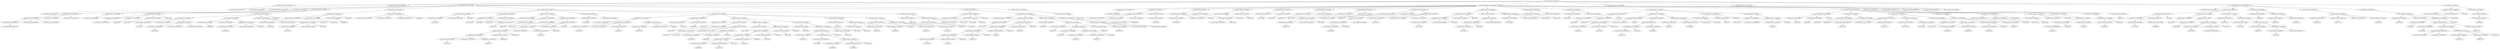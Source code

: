 strict digraph  {
<_ast.alias object at 0xa1b8c7150>;
<_ast.ImportFrom object at 0xa1b8c7210>;
<_ast.alias object at 0xa1ebb5290>;
<_ast.ImportFrom object at 0xa1886f990>;
<_ast.arg object at 0xa1ebb51d0>;
<_ast.arguments object at 0xa1ebb5210>;
<_ast.Load object at 0x10295c1d0>;
<_ast.Name object at 0xa1ebb50d0>;
<_ast.Mod object at 0x102961090>;
<_ast.Num object at 0xa1ebb5090>;
<_ast.BinOp object at 0xa1ebb5110>;
<_ast.Eq object at 0x102961a90>;
<_ast.Num object at 0xa23129790>;
<_ast.Compare object at 0xa1ebb5150>;
<_ast.Num object at 0xa1ebd3fd0>;
<_ast.Return object at 0xa1ebb5050>;
<_ast.If object at 0xa1ebb5190>;
<_ast.Store object at 0x10295c290>;
<_ast.Name object at 0xa1ebd3ed0>;
<_ast.Name object at 0xa1ebd3e90>;
Store3688589;
<_ast.Name object at 0xa1ebd3e50>;
Store3591627;
<_ast.Tuple object at 0xa1ebd3f10>;
Store5190767;
<_ast.Name object at 0xa1ebd3d90>;
Load3161045;
<_ast.Num object at 0xa1ebd3d50>;
<_ast.Name object at 0xa1ebd3cd0>;
Load5206806;
<_ast.Sub object at 0x10295cd50>;
<_ast.Num object at 0xa1ebd3c90>;
<_ast.BinOp object at 0xa1ebd3d10>;
<_ast.Call object at 0xa1ebd3dd0>;
<_ast.Name object at 0xa1ebd3c10>;
Load9408632;
<_ast.Num object at 0xa1ebd3bd0>;
<_ast.Name object at 0xa1ebd3b50>;
Load1106326;
<_ast.Num object at 0xa1ebd3b10>;
<_ast.BinOp object at 0xa1ebd3b90>;
Sub2626878;
<_ast.Call object at 0xa1ebd3c50>;
<_ast.Name object at 0xa1ebd3a50>;
Load7206035;
<_ast.Num object at 0xa1ebd3a10>;
<_ast.Name object at 0xa1ebd3990>;
Load3106907;
<_ast.Num object at 0xa1ebd3950>;
<_ast.BinOp object at 0xa1ebd39d0>;
Sub6110682;
<_ast.Call object at 0xa1ebd3ad0>;
<_ast.Tuple object at 0xa1ebd3e10>;
Load5307653;
<_ast.Assign object at 0xa1ebd3f50>;
<_ast.Name object at 0xa1ebd38d0>;
Store1529725;
<_ast.Name object at 0xa1ebd3890>;
Store3655561;
<_ast.Name object at 0xa1ebd3850>;
Store6462232;
<_ast.Tuple object at 0xa1ebd3910>;
Store820883;
<_ast.Num object at 0xa1ebd37d0>;
<_ast.Num object at 0xa1ebd3790>;
<_ast.Num object at 0xa1ebd3750>;
<_ast.Tuple object at 0xa1ebd3810>;
Load9885763;
<_ast.Assign object at 0xa1899a5d0>;
<_ast.Name object at 0xa1ebd3650>;
Load6762752;
<_ast.Num object at 0xa1ebd3610>;
<_ast.Compare object at 0xa1ebd36d0>;
Eq5144809;
<_ast.Name object at 0xa1ebd3590>;
Store7067296;
<_ast.Name object at 0xa1ebd3550>;
Load9338684;
<_ast.Assign object at 0xa1ebd35d0>;
<_ast.Name object at 0xa1ebd34d0>;
Store3634874;
<_ast.Name object at 0xa1ebd3450>;
Load6428420;
<_ast.Name object at 0xa1ebd3410>;
Load932485;
<_ast.Call object at 0xa1ebd3490>;
<_ast.Name object at 0xa1ebd3390>;
Store2892554;
<_ast.Name object at 0xa1ebd3250>;
Load720761;
<_ast.Mult object at 0x10295ce10>;
<_ast.Name object at 0xa1ebd3210>;
Load3942315;
<_ast.BinOp object at 0xa1ebd3290>;
<_ast.Name object at 0xa1ebd31d0>;
Load6871390;
<_ast.BinOp object at 0xa1ebd32d0>;
Mod1601689;
<_ast.Add object at 0x10295cc90>;
<_ast.Name object at 0xa1ebd3190>;
Load3813224;
<_ast.BinOp object at 0xa1ebd3310>;
<_ast.Name object at 0xa1ebd3150>;
Load2119898;
<_ast.BinOp object at 0xa1ebd3350>;
Mod5152588;
<_ast.Assign object at 0xa1ebd33d0>;
<_ast.For object at 0xa1ebd3510>;
<_ast.Name object at 0xa1ebd30d0>;
Store4104486;
<_ast.Num object at 0xa1ebd3090>;
<_ast.Assign object at 0xa1ebd3110>;
<_ast.And object at 0x10295ca90>;
<_ast.Name object at 0xa1ebe7f90>;
Load1678539;
<_ast.Lt object at 0x102961c10>;
<_ast.Name object at 0xa1ebe7f50>;
Load8001047;
<_ast.Compare object at 0xa1ebe7fd0>;
<_ast.Name object at 0xa1ebe7ed0>;
Load6327850;
<_ast.Num object at 0xa1ebe7e90>;
<_ast.Compare object at 0xa1ebe7f10>;
Eq5684110;
<_ast.BoolOp object at 0xa1ebe7510>;
<_ast.Name object at 0xa1ebe7e50>;
Store7102457;
<_ast.Name object at 0xa1ebe7e10>;
Load8882384;
<_ast.Assign object at 0xa1899a390>;
<_ast.Name object at 0xa1ebe7d90>;
Store8393011;
<_ast.Name object at 0xa1ebe7d10>;
Load152446;
<_ast.Name object at 0xa1ebe7c90>;
Load7655314;
<_ast.Name object at 0xa1ebe7c50>;
Load7122966;
<_ast.Name object at 0xa1ebe7bd0>;
Load7423664;
<_ast.Name object at 0xa1ebe7b90>;
Load4662124;
<_ast.BinOp object at 0xa1ebe7c10>;
Sub7629234;
<_ast.Call object at 0xa1ebe7cd0>;
<_ast.Call object at 0xa1ebe7d50>;
<_ast.Name object at 0xa1ebe7b10>;
Store1370260;
<_ast.Name object at 0xa1ebe79d0>;
Load5089869;
<_ast.Name object at 0xa1ebe7990>;
Load7416742;
<_ast.BinOp object at 0xa1ebe7a10>;
Mult3297747;
<_ast.Name object at 0xa1ebe7910>;
Load7018244;
<_ast.BinOp object at 0xa1ebe7a50>;
Mod6818170;
<_ast.Name object at 0xa1ebe78d0>;
Load7628244;
<_ast.BinOp object at 0xa1ebe7a90>;
Add3415622;
<_ast.Name object at 0xa1ebe7890>;
Load6722048;
<_ast.BinOp object at 0xa1ebe7ad0>;
Mod929396;
<_ast.Assign object at 0xa1ebe7b50>;
<_ast.Name object at 0xa1ebe7810>;
Store7459550;
<_ast.Name object at 0xa1ebe7750>;
Load7972230;
<_ast.Name object at 0xa1ebe76d0>;
Load7199689;
<_ast.Name object at 0xa1ebe7650>;
Load7818368;
<_ast.Name object at 0xa1ebe7610>;
Load9169952;
<_ast.BinOp object at 0xa1ebe7690>;
Sub9748692;
<_ast.Call object at 0xa1ebe7710>;
<_ast.BinOp object at 0xa1ebe7790>;
Mult5122632;
<_ast.Name object at 0xa1ebe75d0>;
Load5224166;
<_ast.BinOp object at 0xa1ebe77d0>;
Mod3758340;
<_ast.Assign object at 0xa1ebe7850>;
<_ast.For object at 0xa1ebe7dd0>;
<_ast.Name object at 0xa1ebe7490>;
Store8126120;
<_ast.Name object at 0xa1ebe7410>;
Load7206186;
<_ast.Name object at 0xa1ebe73d0>;
Load9419968;
<_ast.Name object at 0xa1ebe7390>;
Load4886407;
<_ast.Call object at 0xa1ebe7450>;
<_ast.Assign object at 0xa1ebe74d0>;
<_ast.Name object at 0xa1ebe7310>;
Store2962849;
<_ast.Name object at 0xa1ebe7290>;
Load8274823;
<_ast.Name object at 0xa1ebe7250>;
Load7882194;
<_ast.BinOp object at 0xa1ebe72d0>;
Add4029159;
<_ast.Assign object at 0xa1ebe7350>;
<_ast.While object at 0xa1ebd3050>;
<_ast.Name object at 0xa1ebe7210>;
Store7955198;
<_ast.Name object at 0xa1ebe7190>;
Load2923380;
<_ast.Num object at 0xa1ebe7150>;
<_ast.BinOp object at 0xa1ebe71d0>;
Mult1702539;
<_ast.Assign object at 0xa16c74ad0>;
<_ast.While object at 0xa1ebd3710>;
<_ast.Name object at 0xa1ebe7090>;
Load760606;
<_ast.Name object at 0xa1ebe7050>;
Load879619;
<_ast.Compare object at 0xa1ebe70d0>;
Eq8219518;
<_ast.NameConstant object at 0xa1ebeafd0>;
<_ast.Name object at 0xa1ebeaf90>;
Store3579538;
<_ast.Name object at 0xa1ebeae50>;
Load5294045;
<_ast.Name object at 0xa1ebeae10>;
Load3779781;
<_ast.BinOp object at 0xa1ebeae90>;
Mult6652093;
<_ast.Name object at 0xa1ebeadd0>;
Load8547178;
<_ast.BinOp object at 0xa1ebeaed0>;
Mod3003608;
<_ast.Name object at 0xa1ebead90>;
Load300243;
<_ast.BinOp object at 0xa1ebeaf10>;
Add1222387;
<_ast.Name object at 0xa1ebead50>;
Load1059673;
<_ast.BinOp object at 0xa1ebeaf50>;
Mod3528593;
<_ast.Assign object at 0xa1e93e6d0>;
<_ast.Name object at 0xa1ebeacd0>;
Store6758689;
<_ast.Name object at 0xa1ebeac50>;
Load7275417;
<_ast.Name object at 0xa1ebeabd0>;
Load7169794;
<_ast.Name object at 0xa1ebeab50>;
Load6142822;
<_ast.Name object at 0xa1ebeab10>;
Load1655427;
<_ast.BinOp object at 0xa1ebeab90>;
Sub479069;
<_ast.Call object at 0xa1ebeac10>;
<_ast.Name object at 0xa1ebeaad0>;
Load975837;
<_ast.Call object at 0xa1ebeac90>;
<_ast.Assign object at 0xa1ebead10>;
<_ast.Name object at 0xa1ebeaa10>;
Load4191154;
<_ast.Gt object at 0x102961d90>;
<_ast.Num object at 0xa1ebea9d0>;
<_ast.Compare object at 0xa1ebeaa50>;
<_ast.Break object at 0xa1ebea950>;
<_ast.If object at 0xa1ebeaa90>;
<_ast.While object at 0xa1e94ead0>;
<_ast.If object at 0xa1ebe7110>;
<_ast.Name object at 0xa1ebea8d0>;
Load3715208;
<_ast.Return object at 0xa1ebea910>;
<_ast.FunctionDef object at 0xa1ebb5250>;
<_ast.arg object at 0xa1ebea850>;
<_ast.arguments object at 0xa1ebea890>;
<_ast.Name object at 0xa1ebea790>;
Load6488784;
<_ast.LtE object at 0x102961cd0>;
<_ast.Num object at 0xa1ebea750>;
<_ast.Compare object at 0xa1ebea7d0>;
<_ast.List object at 0xa1ebea6d0>;
Load6234639;
<_ast.Return object at 0xa1ebea710>;
<_ast.If object at 0xa1ebea810>;
<_ast.Name object at 0xa1ebea610>;
Load6764408;
<_ast.Num object at 0xa1ebea5d0>;
<_ast.Compare object at 0xa1ebea650>;
Eq9014404;
<_ast.Num object at 0xa1ebea510>;
<_ast.List object at 0xa1ebea550>;
Load1261515;
<_ast.Return object at 0xa1ebea590>;
<_ast.If object at 0xa1ebea690>;
<_ast.Name object at 0xa1ebea490>;
Store7973244;
<_ast.Name object at 0xa1ebea450>;
Load1616387;
<_ast.Assign object at 0xa1ebea4d0>;
<_ast.Name object at 0xa1ebea3d0>;
Store4573616;
<_ast.List object at 0xa1ebea390>;
Load5108736;
<_ast.Assign object at 0xa1ebea410>;
<_ast.Name object at 0xa1ebea310>;
Store596248;
<_ast.Num object at 0xa1ebea2d0>;
<_ast.Assign object at 0xa1ebea350>;
<_ast.Name object at 0xa1ebea250>;
Store8670152;
<_ast.Num object at 0xa1ebea210>;
<_ast.Assign object at 0xa1ebea290>;
<_ast.Name object at 0xa1ebea110>;
Load9621268;
<_ast.Num object at 0xa1ebea0d0>;
<_ast.BinOp object at 0xa1ebea150>;
Mod7082499;
<_ast.Num object at 0xa1ebea090>;
<_ast.Compare object at 0xa1ebea190>;
Eq9467555;
<_ast.Name object at 0xa1ebd1f50>;
Load5758668;
<_ast.Attribute object at 0xa1ebd1f90>;
Load9129638;
<_ast.Num object at 0xa1ebd1f10>;
<_ast.Call object at 0xa1ebd1fd0>;
<_ast.Expr object at 0xa1ebea050>;
<_ast.Name object at 0xa1ebd1ed0>;
Store5145115;
<_ast.FloorDiv object at 0x1029615d0>;
<_ast.Num object at 0xa1ebd1e90>;
<_ast.AugAssign object at 0xa1f390390>;
<_ast.While object at 0xa1ebea1d0>;
<_ast.Name object at 0xa1ebd1d90>;
Load5515380;
<_ast.Num object at 0xa1ebd1d50>;
<_ast.BinOp object at 0xa1ebd1dd0>;
Mod5518971;
<_ast.Num object at 0xa1ebd1d10>;
<_ast.Compare object at 0xa1ebd1e10>;
Eq1674583;
<_ast.Name object at 0xa1ebd1c10>;
Load1262117;
<_ast.Attribute object at 0xa1ebd1c50>;
Load2848038;
<_ast.Num object at 0xa1ebd1bd0>;
<_ast.Call object at 0xa1ebd1c90>;
<_ast.Expr object at 0xa1ebd1cd0>;
<_ast.Name object at 0xa1ebd1b50>;
Store7104089;
<_ast.Num object at 0xa1ebd1b10>;
<_ast.AugAssign object at 0xa1ebd1b90>;
FloorDiv9000554;
<_ast.While object at 0xa1ebd1e50>;
<_ast.Name object at 0xa1ebd1a90>;
Store1511749;
<_ast.Num object at 0xa1ebd1a50>;
<_ast.Assign object at 0xa1ebd1ad0>;
<_ast.Name object at 0xa1ebd19d0>;
Store1453427;
<_ast.Num object at 0xa1ebd1990>;
<_ast.Assign object at 0xa1ebd1a10>;
<_ast.Name object at 0xa1ebd18d0>;
Load3152883;
<_ast.Name object at 0xa1ebd1890>;
Load5997671;
<_ast.Compare object at 0xa1ebd1910>;
LtE5719058;
<_ast.Name object at 0xa1ebd1790>;
Load2910503;
<_ast.Name object at 0xa1ebd1750>;
Load3353458;
<_ast.BinOp object at 0xa1ebd17d0>;
Mod2132329;
<_ast.Num object at 0xa1ebd1710>;
<_ast.Compare object at 0xa1ebd1810>;
Eq7675194;
<_ast.Name object at 0xa1ebd1610>;
Load7013338;
<_ast.Attribute object at 0xa1ebd1650>;
Load7331109;
<_ast.Name object at 0xa1ebd15d0>;
Load3865514;
<_ast.Call object at 0xa1ebd1690>;
<_ast.Expr object at 0xa1ebd16d0>;
<_ast.Name object at 0xa1ebd1550>;
Store321631;
<_ast.Name object at 0xa1ebd1510>;
Load4099909;
<_ast.AugAssign object at 0xa1ebd1590>;
FloorDiv5101241;
<_ast.While object at 0xa1ebd1850>;
<_ast.Name object at 0xa1ebb52d0>;
Store6007162;
<_ast.Name object at 0xa1ebb5390>;
Load973679;
<_ast.AugAssign object at 0xa1ebb5310>;
Add8526599;
<_ast.Name object at 0xa1ebb5410>;
Store1714337;
<_ast.Num object at 0xa1ebb5490>;
<_ast.Name object at 0xa1ebb5450>;
Load224028;
<_ast.BinOp object at 0xa1ebb53d0>;
Sub7648961;
<_ast.Assign object at 0xa1ebb5350>;
<_ast.While object at 0xa1ebd1950>;
<_ast.Name object at 0xa1ebb5590>;
Load1346632;
<_ast.Name object at 0xa1ebb5550>;
Load2909703;
<_ast.Compare object at 0xa1ebb54d0>;
Gt1792764;
<_ast.Name object at 0xa1ebb55d0>;
Store3978536;
<_ast.Name object at 0xa1ebb5690>;
Load9628984;
<_ast.Assign object at 0xa1ebb5610>;
<_ast.Name object at 0xa1ebb56d0>;
Load8278185;
<_ast.NotEq object at 0x102961b50>;
<_ast.Name object at 0xa1ebb5790>;
Load9131359;
<_ast.Compare object at 0xa1ebb5710>;
<_ast.Name object at 0xa1ebb5850>;
Store2479010;
<_ast.Name object at 0xa1ebb57d0>;
Load2740780;
<_ast.Assign object at 0xa1ebb5750>;
<_ast.Name object at 0xa1ebb5890>;
Store5374737;
<_ast.Name object at 0xa1ebb5910>;
Load8022589;
<_ast.Name object at 0xa1ebb59d0>;
Load9507464;
<_ast.Call object at 0xa1ebb5950>;
<_ast.Assign object at 0xa1ebb58d0>;
<_ast.While object at 0xa1ebb5650>;
<_ast.Name object at 0xa1ebb5ad0>;
Load2631049;
<_ast.Attribute object at 0xa1ebb5a10>;
Load3897735;
<_ast.Name object at 0xa1ebb5a90>;
Load9539312;
<_ast.Call object at 0xa1ebb5a50>;
<_ast.Expr object at 0xa1ebb5990>;
<_ast.Name object at 0xa1ebb5b10>;
Store352398;
<_ast.Name object at 0xa1ebb5bd0>;
Load6713119;
<_ast.AugAssign object at 0xa1ebb5b50>;
FloorDiv8118632;
<_ast.While object at 0xa1ebb5510>;
<_ast.Name object at 0xa1ebb5c10>;
Load8625180;
<_ast.Num object at 0xa1ebb5cd0>;
<_ast.Compare object at 0xa1ebb5c50>;
NotEq1490004;
<_ast.Name object at 0xa1ebb5dd0>;
Load1610922;
<_ast.Attribute object at 0xa1ebb5d10>;
Load8945452;
<_ast.Name object at 0xa1ebb5d90>;
Load1490019;
<_ast.Call object at 0xa1ebb5d50>;
<_ast.Expr object at 0xa1ebb5c90>;
<_ast.If object at 0xa1ebb5b90>;
<_ast.Name object at 0xa1ebb5e90>;
Load2667448;
<_ast.Attribute object at 0xa1ebb5ed0>;
Load3439662;
<_ast.Call object at 0xa1ebb5e10>;
<_ast.Expr object at 0xa1ebb5e50>;
<_ast.Name object at 0xa1ebb5f10>;
Load5677433;
<_ast.Return object at 0xa1ebb5f50>;
<_ast.FunctionDef object at 0xa2b1b80d0>;
<_ast.alias object at 0xa1ebb5f90>;
<_ast.ImportFrom object at 0xa1ebb5fd0>;
<_ast.alias object at 0xa2b1b8bd0>;
<_ast.ImportFrom object at 0xa231301d0>;
<_ast.arguments object at 0xa1e940c50>;
<_ast.Name object at 0xa1f379fd0>;
Load1574288;
<_ast.Name object at 0xa2b1996d0>;
Load8398989;
<_ast.Call object at 0xa1f379f90>;
<_ast.Num object at 0xa1e973210>;
<_ast.Compare object at 0xa1899a110>;
Eq7762955;
<_ast.Name object at 0xa1f390590>;
Store1906371;
<_ast.Name object at 0xa1f390210>;
Load9264509;
<_ast.Name object at 0xa1f3a4250>;
Load4184019;
<_ast.Num object at 0xa230f3a10>;
<_ast.Index object at 0xa230f3f10>;
<_ast.Subscript object at 0xa1bf3bad0>;
Load9275759;
<_ast.Call object at 0xa1f390650>;
<_ast.Assign object at 0xa1f3b1890>;
<_ast.Name object at 0xa230fc190>;
Store3326921;
<_ast.Name object at 0xa23110290>;
Load1711884;
<_ast.Name object at 0xa1e956bd0>;
Load645456;
<_ast.Name object at 0xa1ebd1490>;
Load7524258;
<_ast.Str object at 0xa1ebd1450>;
<_ast.Call object at 0xa1ebd14d0>;
<_ast.Call object at 0xa1f377050>;
<_ast.Call object at 0xa216671d0>;
<_ast.Assign object at 0xa231199d0>;
<_ast.If object at 0xa1b8ca050>;
<_ast.Name object at 0xa1ebd13d0>;
Store6866760;
<_ast.Name object at 0xa1ebd1350>;
Load6063268;
<_ast.Name object at 0xa1ebd1310>;
Load4228791;
<_ast.Call object at 0xa1ebd1390>;
<_ast.Assign object at 0xa1ebd1410>;
<_ast.Name object at 0xa1ebd1250>;
Load3788914;
<_ast.Name object at 0xa1ebd1210>;
Load7374274;
<_ast.Str object at 0xa1ebd11d0>;
<_ast.Name object at 0xa1ebd1190>;
Load4847682;
<_ast.Call object at 0xa1ebd1290>;
<_ast.Expr object at 0xa1ebd12d0>;
<_ast.Name object at 0xa1ebd1090>;
Load8341482;
<_ast.Str object at 0xa1ebd1050>;
<_ast.Name object at 0xa1ebd7fd0>;
Load645092;
<_ast.Name object at 0xa1ebd7f50>;
Load6995202;
<_ast.arg object at 0xa1ebd7e90>;
<_ast.arg object at 0xa1ebd7e50>;
<_ast.arguments object at 0xa1ebd7ed0>;
<_ast.Name object at 0xa1ebd7dd0>;
Load1236145;
<_ast.Name object at 0xa1ebd7d90>;
Load8007796;
<_ast.BinOp object at 0xa1ebd7e10>;
Mult7034239;
<_ast.Lambda object at 0xa1ebd7f10>;
<_ast.Name object at 0xa1ebd7d50>;
Load3223703;
<_ast.Call object at 0xa1ebd7f90>;
<_ast.BinOp object at 0xa1e93f090>;
Sub9340212;
<_ast.Call object at 0xa1ebd10d0>;
<_ast.Expr object at 0xa1ebd1110>;
<_ast.FunctionDef object at 0xa1e943390>;
<_ast.Name object at 0xa1ebd7c90>;
Load2841685;
<_ast.Str object at 0xa1ebd7c50>;
<_ast.Compare object at 0xa1ebd7cd0>;
Eq2305498;
<_ast.Name object at 0xa1ebd7b50>;
Load3399243;
<_ast.Call object at 0xa1ebd7b90>;
<_ast.Expr object at 0xa1ebd7bd0>;
<_ast.If object at 0xa1ebd7d10>;
<_ast.Module object at 0xa2aa97190>;
<_ast.ImportFrom object at 0xa1b8c7210> -> <_ast.alias object at 0xa1b8c7150>;
<_ast.ImportFrom object at 0xa1886f990> -> <_ast.alias object at 0xa1ebb5290>;
<_ast.arguments object at 0xa1ebb5210> -> <_ast.arg object at 0xa1ebb51d0>;
<_ast.Name object at 0xa1ebb50d0> -> <_ast.Load object at 0x10295c1d0>;
<_ast.BinOp object at 0xa1ebb5110> -> <_ast.Name object at 0xa1ebb50d0>;
<_ast.BinOp object at 0xa1ebb5110> -> <_ast.Mod object at 0x102961090>;
<_ast.BinOp object at 0xa1ebb5110> -> <_ast.Num object at 0xa1ebb5090>;
<_ast.Compare object at 0xa1ebb5150> -> <_ast.BinOp object at 0xa1ebb5110>;
<_ast.Compare object at 0xa1ebb5150> -> <_ast.Eq object at 0x102961a90>;
<_ast.Compare object at 0xa1ebb5150> -> <_ast.Num object at 0xa23129790>;
<_ast.Return object at 0xa1ebb5050> -> <_ast.Num object at 0xa1ebd3fd0>;
<_ast.If object at 0xa1ebb5190> -> <_ast.Compare object at 0xa1ebb5150>;
<_ast.If object at 0xa1ebb5190> -> <_ast.Return object at 0xa1ebb5050>;
<_ast.Name object at 0xa1ebd3ed0> -> <_ast.Store object at 0x10295c290>;
<_ast.Name object at 0xa1ebd3e90> -> Store3688589;
<_ast.Name object at 0xa1ebd3e50> -> Store3591627;
<_ast.Tuple object at 0xa1ebd3f10> -> <_ast.Name object at 0xa1ebd3ed0>;
<_ast.Tuple object at 0xa1ebd3f10> -> <_ast.Name object at 0xa1ebd3e90>;
<_ast.Tuple object at 0xa1ebd3f10> -> <_ast.Name object at 0xa1ebd3e50>;
<_ast.Tuple object at 0xa1ebd3f10> -> Store5190767;
<_ast.Name object at 0xa1ebd3d90> -> Load3161045;
<_ast.Name object at 0xa1ebd3cd0> -> Load5206806;
<_ast.BinOp object at 0xa1ebd3d10> -> <_ast.Name object at 0xa1ebd3cd0>;
<_ast.BinOp object at 0xa1ebd3d10> -> <_ast.Sub object at 0x10295cd50>;
<_ast.BinOp object at 0xa1ebd3d10> -> <_ast.Num object at 0xa1ebd3c90>;
<_ast.Call object at 0xa1ebd3dd0> -> <_ast.Name object at 0xa1ebd3d90>;
<_ast.Call object at 0xa1ebd3dd0> -> <_ast.Num object at 0xa1ebd3d50>;
<_ast.Call object at 0xa1ebd3dd0> -> <_ast.BinOp object at 0xa1ebd3d10>;
<_ast.Name object at 0xa1ebd3c10> -> Load9408632;
<_ast.Name object at 0xa1ebd3b50> -> Load1106326;
<_ast.BinOp object at 0xa1ebd3b90> -> <_ast.Name object at 0xa1ebd3b50>;
<_ast.BinOp object at 0xa1ebd3b90> -> Sub2626878;
<_ast.BinOp object at 0xa1ebd3b90> -> <_ast.Num object at 0xa1ebd3b10>;
<_ast.Call object at 0xa1ebd3c50> -> <_ast.Name object at 0xa1ebd3c10>;
<_ast.Call object at 0xa1ebd3c50> -> <_ast.Num object at 0xa1ebd3bd0>;
<_ast.Call object at 0xa1ebd3c50> -> <_ast.BinOp object at 0xa1ebd3b90>;
<_ast.Name object at 0xa1ebd3a50> -> Load7206035;
<_ast.Name object at 0xa1ebd3990> -> Load3106907;
<_ast.BinOp object at 0xa1ebd39d0> -> <_ast.Name object at 0xa1ebd3990>;
<_ast.BinOp object at 0xa1ebd39d0> -> Sub6110682;
<_ast.BinOp object at 0xa1ebd39d0> -> <_ast.Num object at 0xa1ebd3950>;
<_ast.Call object at 0xa1ebd3ad0> -> <_ast.Name object at 0xa1ebd3a50>;
<_ast.Call object at 0xa1ebd3ad0> -> <_ast.Num object at 0xa1ebd3a10>;
<_ast.Call object at 0xa1ebd3ad0> -> <_ast.BinOp object at 0xa1ebd39d0>;
<_ast.Tuple object at 0xa1ebd3e10> -> <_ast.Call object at 0xa1ebd3dd0>;
<_ast.Tuple object at 0xa1ebd3e10> -> <_ast.Call object at 0xa1ebd3c50>;
<_ast.Tuple object at 0xa1ebd3e10> -> <_ast.Call object at 0xa1ebd3ad0>;
<_ast.Tuple object at 0xa1ebd3e10> -> Load5307653;
<_ast.Assign object at 0xa1ebd3f50> -> <_ast.Tuple object at 0xa1ebd3f10>;
<_ast.Assign object at 0xa1ebd3f50> -> <_ast.Tuple object at 0xa1ebd3e10>;
<_ast.Name object at 0xa1ebd38d0> -> Store1529725;
<_ast.Name object at 0xa1ebd3890> -> Store3655561;
<_ast.Name object at 0xa1ebd3850> -> Store6462232;
<_ast.Tuple object at 0xa1ebd3910> -> <_ast.Name object at 0xa1ebd38d0>;
<_ast.Tuple object at 0xa1ebd3910> -> <_ast.Name object at 0xa1ebd3890>;
<_ast.Tuple object at 0xa1ebd3910> -> <_ast.Name object at 0xa1ebd3850>;
<_ast.Tuple object at 0xa1ebd3910> -> Store820883;
<_ast.Tuple object at 0xa1ebd3810> -> <_ast.Num object at 0xa1ebd37d0>;
<_ast.Tuple object at 0xa1ebd3810> -> <_ast.Num object at 0xa1ebd3790>;
<_ast.Tuple object at 0xa1ebd3810> -> <_ast.Num object at 0xa1ebd3750>;
<_ast.Tuple object at 0xa1ebd3810> -> Load9885763;
<_ast.Assign object at 0xa1899a5d0> -> <_ast.Tuple object at 0xa1ebd3910>;
<_ast.Assign object at 0xa1899a5d0> -> <_ast.Tuple object at 0xa1ebd3810>;
<_ast.Name object at 0xa1ebd3650> -> Load6762752;
<_ast.Compare object at 0xa1ebd36d0> -> <_ast.Name object at 0xa1ebd3650>;
<_ast.Compare object at 0xa1ebd36d0> -> Eq5144809;
<_ast.Compare object at 0xa1ebd36d0> -> <_ast.Num object at 0xa1ebd3610>;
<_ast.Name object at 0xa1ebd3590> -> Store7067296;
<_ast.Name object at 0xa1ebd3550> -> Load9338684;
<_ast.Assign object at 0xa1ebd35d0> -> <_ast.Name object at 0xa1ebd3590>;
<_ast.Assign object at 0xa1ebd35d0> -> <_ast.Name object at 0xa1ebd3550>;
<_ast.Name object at 0xa1ebd34d0> -> Store3634874;
<_ast.Name object at 0xa1ebd3450> -> Load6428420;
<_ast.Name object at 0xa1ebd3410> -> Load932485;
<_ast.Call object at 0xa1ebd3490> -> <_ast.Name object at 0xa1ebd3450>;
<_ast.Call object at 0xa1ebd3490> -> <_ast.Name object at 0xa1ebd3410>;
<_ast.Name object at 0xa1ebd3390> -> Store2892554;
<_ast.Name object at 0xa1ebd3250> -> Load720761;
<_ast.Name object at 0xa1ebd3210> -> Load3942315;
<_ast.BinOp object at 0xa1ebd3290> -> <_ast.Name object at 0xa1ebd3250>;
<_ast.BinOp object at 0xa1ebd3290> -> <_ast.Mult object at 0x10295ce10>;
<_ast.BinOp object at 0xa1ebd3290> -> <_ast.Name object at 0xa1ebd3210>;
<_ast.Name object at 0xa1ebd31d0> -> Load6871390;
<_ast.BinOp object at 0xa1ebd32d0> -> <_ast.BinOp object at 0xa1ebd3290>;
<_ast.BinOp object at 0xa1ebd32d0> -> Mod1601689;
<_ast.BinOp object at 0xa1ebd32d0> -> <_ast.Name object at 0xa1ebd31d0>;
<_ast.Name object at 0xa1ebd3190> -> Load3813224;
<_ast.BinOp object at 0xa1ebd3310> -> <_ast.BinOp object at 0xa1ebd32d0>;
<_ast.BinOp object at 0xa1ebd3310> -> <_ast.Add object at 0x10295cc90>;
<_ast.BinOp object at 0xa1ebd3310> -> <_ast.Name object at 0xa1ebd3190>;
<_ast.Name object at 0xa1ebd3150> -> Load2119898;
<_ast.BinOp object at 0xa1ebd3350> -> <_ast.BinOp object at 0xa1ebd3310>;
<_ast.BinOp object at 0xa1ebd3350> -> Mod5152588;
<_ast.BinOp object at 0xa1ebd3350> -> <_ast.Name object at 0xa1ebd3150>;
<_ast.Assign object at 0xa1ebd33d0> -> <_ast.Name object at 0xa1ebd3390>;
<_ast.Assign object at 0xa1ebd33d0> -> <_ast.BinOp object at 0xa1ebd3350>;
<_ast.For object at 0xa1ebd3510> -> <_ast.Name object at 0xa1ebd34d0>;
<_ast.For object at 0xa1ebd3510> -> <_ast.Call object at 0xa1ebd3490>;
<_ast.For object at 0xa1ebd3510> -> <_ast.Assign object at 0xa1ebd33d0>;
<_ast.Name object at 0xa1ebd30d0> -> Store4104486;
<_ast.Assign object at 0xa1ebd3110> -> <_ast.Name object at 0xa1ebd30d0>;
<_ast.Assign object at 0xa1ebd3110> -> <_ast.Num object at 0xa1ebd3090>;
<_ast.Name object at 0xa1ebe7f90> -> Load1678539;
<_ast.Name object at 0xa1ebe7f50> -> Load8001047;
<_ast.Compare object at 0xa1ebe7fd0> -> <_ast.Name object at 0xa1ebe7f90>;
<_ast.Compare object at 0xa1ebe7fd0> -> <_ast.Lt object at 0x102961c10>;
<_ast.Compare object at 0xa1ebe7fd0> -> <_ast.Name object at 0xa1ebe7f50>;
<_ast.Name object at 0xa1ebe7ed0> -> Load6327850;
<_ast.Compare object at 0xa1ebe7f10> -> <_ast.Name object at 0xa1ebe7ed0>;
<_ast.Compare object at 0xa1ebe7f10> -> Eq5684110;
<_ast.Compare object at 0xa1ebe7f10> -> <_ast.Num object at 0xa1ebe7e90>;
<_ast.BoolOp object at 0xa1ebe7510> -> <_ast.And object at 0x10295ca90>;
<_ast.BoolOp object at 0xa1ebe7510> -> <_ast.Compare object at 0xa1ebe7fd0>;
<_ast.BoolOp object at 0xa1ebe7510> -> <_ast.Compare object at 0xa1ebe7f10>;
<_ast.Name object at 0xa1ebe7e50> -> Store7102457;
<_ast.Name object at 0xa1ebe7e10> -> Load8882384;
<_ast.Assign object at 0xa1899a390> -> <_ast.Name object at 0xa1ebe7e50>;
<_ast.Assign object at 0xa1899a390> -> <_ast.Name object at 0xa1ebe7e10>;
<_ast.Name object at 0xa1ebe7d90> -> Store8393011;
<_ast.Name object at 0xa1ebe7d10> -> Load152446;
<_ast.Name object at 0xa1ebe7c90> -> Load7655314;
<_ast.Name object at 0xa1ebe7c50> -> Load7122966;
<_ast.Name object at 0xa1ebe7bd0> -> Load7423664;
<_ast.Name object at 0xa1ebe7b90> -> Load4662124;
<_ast.BinOp object at 0xa1ebe7c10> -> <_ast.Name object at 0xa1ebe7bd0>;
<_ast.BinOp object at 0xa1ebe7c10> -> Sub7629234;
<_ast.BinOp object at 0xa1ebe7c10> -> <_ast.Name object at 0xa1ebe7b90>;
<_ast.Call object at 0xa1ebe7cd0> -> <_ast.Name object at 0xa1ebe7c90>;
<_ast.Call object at 0xa1ebe7cd0> -> <_ast.Name object at 0xa1ebe7c50>;
<_ast.Call object at 0xa1ebe7cd0> -> <_ast.BinOp object at 0xa1ebe7c10>;
<_ast.Call object at 0xa1ebe7d50> -> <_ast.Name object at 0xa1ebe7d10>;
<_ast.Call object at 0xa1ebe7d50> -> <_ast.Call object at 0xa1ebe7cd0>;
<_ast.Name object at 0xa1ebe7b10> -> Store1370260;
<_ast.Name object at 0xa1ebe79d0> -> Load5089869;
<_ast.Name object at 0xa1ebe7990> -> Load7416742;
<_ast.BinOp object at 0xa1ebe7a10> -> <_ast.Name object at 0xa1ebe79d0>;
<_ast.BinOp object at 0xa1ebe7a10> -> Mult3297747;
<_ast.BinOp object at 0xa1ebe7a10> -> <_ast.Name object at 0xa1ebe7990>;
<_ast.Name object at 0xa1ebe7910> -> Load7018244;
<_ast.BinOp object at 0xa1ebe7a50> -> <_ast.BinOp object at 0xa1ebe7a10>;
<_ast.BinOp object at 0xa1ebe7a50> -> Mod6818170;
<_ast.BinOp object at 0xa1ebe7a50> -> <_ast.Name object at 0xa1ebe7910>;
<_ast.Name object at 0xa1ebe78d0> -> Load7628244;
<_ast.BinOp object at 0xa1ebe7a90> -> <_ast.BinOp object at 0xa1ebe7a50>;
<_ast.BinOp object at 0xa1ebe7a90> -> Add3415622;
<_ast.BinOp object at 0xa1ebe7a90> -> <_ast.Name object at 0xa1ebe78d0>;
<_ast.Name object at 0xa1ebe7890> -> Load6722048;
<_ast.BinOp object at 0xa1ebe7ad0> -> <_ast.BinOp object at 0xa1ebe7a90>;
<_ast.BinOp object at 0xa1ebe7ad0> -> Mod929396;
<_ast.BinOp object at 0xa1ebe7ad0> -> <_ast.Name object at 0xa1ebe7890>;
<_ast.Assign object at 0xa1ebe7b50> -> <_ast.Name object at 0xa1ebe7b10>;
<_ast.Assign object at 0xa1ebe7b50> -> <_ast.BinOp object at 0xa1ebe7ad0>;
<_ast.Name object at 0xa1ebe7810> -> Store7459550;
<_ast.Name object at 0xa1ebe7750> -> Load7972230;
<_ast.Name object at 0xa1ebe76d0> -> Load7199689;
<_ast.Name object at 0xa1ebe7650> -> Load7818368;
<_ast.Name object at 0xa1ebe7610> -> Load9169952;
<_ast.BinOp object at 0xa1ebe7690> -> <_ast.Name object at 0xa1ebe7650>;
<_ast.BinOp object at 0xa1ebe7690> -> Sub9748692;
<_ast.BinOp object at 0xa1ebe7690> -> <_ast.Name object at 0xa1ebe7610>;
<_ast.Call object at 0xa1ebe7710> -> <_ast.Name object at 0xa1ebe76d0>;
<_ast.Call object at 0xa1ebe7710> -> <_ast.BinOp object at 0xa1ebe7690>;
<_ast.BinOp object at 0xa1ebe7790> -> <_ast.Name object at 0xa1ebe7750>;
<_ast.BinOp object at 0xa1ebe7790> -> Mult5122632;
<_ast.BinOp object at 0xa1ebe7790> -> <_ast.Call object at 0xa1ebe7710>;
<_ast.Name object at 0xa1ebe75d0> -> Load5224166;
<_ast.BinOp object at 0xa1ebe77d0> -> <_ast.BinOp object at 0xa1ebe7790>;
<_ast.BinOp object at 0xa1ebe77d0> -> Mod3758340;
<_ast.BinOp object at 0xa1ebe77d0> -> <_ast.Name object at 0xa1ebe75d0>;
<_ast.Assign object at 0xa1ebe7850> -> <_ast.Name object at 0xa1ebe7810>;
<_ast.Assign object at 0xa1ebe7850> -> <_ast.BinOp object at 0xa1ebe77d0>;
<_ast.For object at 0xa1ebe7dd0> -> <_ast.Name object at 0xa1ebe7d90>;
<_ast.For object at 0xa1ebe7dd0> -> <_ast.Call object at 0xa1ebe7d50>;
<_ast.For object at 0xa1ebe7dd0> -> <_ast.Assign object at 0xa1ebe7b50>;
<_ast.For object at 0xa1ebe7dd0> -> <_ast.Assign object at 0xa1ebe7850>;
<_ast.Name object at 0xa1ebe7490> -> Store8126120;
<_ast.Name object at 0xa1ebe7410> -> Load7206186;
<_ast.Name object at 0xa1ebe73d0> -> Load9419968;
<_ast.Name object at 0xa1ebe7390> -> Load4886407;
<_ast.Call object at 0xa1ebe7450> -> <_ast.Name object at 0xa1ebe7410>;
<_ast.Call object at 0xa1ebe7450> -> <_ast.Name object at 0xa1ebe73d0>;
<_ast.Call object at 0xa1ebe7450> -> <_ast.Name object at 0xa1ebe7390>;
<_ast.Assign object at 0xa1ebe74d0> -> <_ast.Name object at 0xa1ebe7490>;
<_ast.Assign object at 0xa1ebe74d0> -> <_ast.Call object at 0xa1ebe7450>;
<_ast.Name object at 0xa1ebe7310> -> Store2962849;
<_ast.Name object at 0xa1ebe7290> -> Load8274823;
<_ast.Name object at 0xa1ebe7250> -> Load7882194;
<_ast.BinOp object at 0xa1ebe72d0> -> <_ast.Name object at 0xa1ebe7290>;
<_ast.BinOp object at 0xa1ebe72d0> -> Add4029159;
<_ast.BinOp object at 0xa1ebe72d0> -> <_ast.Name object at 0xa1ebe7250>;
<_ast.Assign object at 0xa1ebe7350> -> <_ast.Name object at 0xa1ebe7310>;
<_ast.Assign object at 0xa1ebe7350> -> <_ast.BinOp object at 0xa1ebe72d0>;
<_ast.While object at 0xa1ebd3050> -> <_ast.BoolOp object at 0xa1ebe7510>;
<_ast.While object at 0xa1ebd3050> -> <_ast.Assign object at 0xa1899a390>;
<_ast.While object at 0xa1ebd3050> -> <_ast.For object at 0xa1ebe7dd0>;
<_ast.While object at 0xa1ebd3050> -> <_ast.Assign object at 0xa1ebe74d0>;
<_ast.While object at 0xa1ebd3050> -> <_ast.Assign object at 0xa1ebe7350>;
<_ast.Name object at 0xa1ebe7210> -> Store7955198;
<_ast.Name object at 0xa1ebe7190> -> Load2923380;
<_ast.BinOp object at 0xa1ebe71d0> -> <_ast.Name object at 0xa1ebe7190>;
<_ast.BinOp object at 0xa1ebe71d0> -> Mult1702539;
<_ast.BinOp object at 0xa1ebe71d0> -> <_ast.Num object at 0xa1ebe7150>;
<_ast.Assign object at 0xa16c74ad0> -> <_ast.Name object at 0xa1ebe7210>;
<_ast.Assign object at 0xa16c74ad0> -> <_ast.BinOp object at 0xa1ebe71d0>;
<_ast.While object at 0xa1ebd3710> -> <_ast.Compare object at 0xa1ebd36d0>;
<_ast.While object at 0xa1ebd3710> -> <_ast.Assign object at 0xa1ebd35d0>;
<_ast.While object at 0xa1ebd3710> -> <_ast.For object at 0xa1ebd3510>;
<_ast.While object at 0xa1ebd3710> -> <_ast.Assign object at 0xa1ebd3110>;
<_ast.While object at 0xa1ebd3710> -> <_ast.While object at 0xa1ebd3050>;
<_ast.While object at 0xa1ebd3710> -> <_ast.Assign object at 0xa16c74ad0>;
<_ast.Name object at 0xa1ebe7090> -> Load760606;
<_ast.Name object at 0xa1ebe7050> -> Load879619;
<_ast.Compare object at 0xa1ebe70d0> -> <_ast.Name object at 0xa1ebe7090>;
<_ast.Compare object at 0xa1ebe70d0> -> Eq8219518;
<_ast.Compare object at 0xa1ebe70d0> -> <_ast.Name object at 0xa1ebe7050>;
<_ast.Name object at 0xa1ebeaf90> -> Store3579538;
<_ast.Name object at 0xa1ebeae50> -> Load5294045;
<_ast.Name object at 0xa1ebeae10> -> Load3779781;
<_ast.BinOp object at 0xa1ebeae90> -> <_ast.Name object at 0xa1ebeae50>;
<_ast.BinOp object at 0xa1ebeae90> -> Mult6652093;
<_ast.BinOp object at 0xa1ebeae90> -> <_ast.Name object at 0xa1ebeae10>;
<_ast.Name object at 0xa1ebeadd0> -> Load8547178;
<_ast.BinOp object at 0xa1ebeaed0> -> <_ast.BinOp object at 0xa1ebeae90>;
<_ast.BinOp object at 0xa1ebeaed0> -> Mod3003608;
<_ast.BinOp object at 0xa1ebeaed0> -> <_ast.Name object at 0xa1ebeadd0>;
<_ast.Name object at 0xa1ebead90> -> Load300243;
<_ast.BinOp object at 0xa1ebeaf10> -> <_ast.BinOp object at 0xa1ebeaed0>;
<_ast.BinOp object at 0xa1ebeaf10> -> Add1222387;
<_ast.BinOp object at 0xa1ebeaf10> -> <_ast.Name object at 0xa1ebead90>;
<_ast.Name object at 0xa1ebead50> -> Load1059673;
<_ast.BinOp object at 0xa1ebeaf50> -> <_ast.BinOp object at 0xa1ebeaf10>;
<_ast.BinOp object at 0xa1ebeaf50> -> Mod3528593;
<_ast.BinOp object at 0xa1ebeaf50> -> <_ast.Name object at 0xa1ebead50>;
<_ast.Assign object at 0xa1e93e6d0> -> <_ast.Name object at 0xa1ebeaf90>;
<_ast.Assign object at 0xa1e93e6d0> -> <_ast.BinOp object at 0xa1ebeaf50>;
<_ast.Name object at 0xa1ebeacd0> -> Store6758689;
<_ast.Name object at 0xa1ebeac50> -> Load7275417;
<_ast.Name object at 0xa1ebeabd0> -> Load7169794;
<_ast.Name object at 0xa1ebeab50> -> Load6142822;
<_ast.Name object at 0xa1ebeab10> -> Load1655427;
<_ast.BinOp object at 0xa1ebeab90> -> <_ast.Name object at 0xa1ebeab50>;
<_ast.BinOp object at 0xa1ebeab90> -> Sub479069;
<_ast.BinOp object at 0xa1ebeab90> -> <_ast.Name object at 0xa1ebeab10>;
<_ast.Call object at 0xa1ebeac10> -> <_ast.Name object at 0xa1ebeabd0>;
<_ast.Call object at 0xa1ebeac10> -> <_ast.BinOp object at 0xa1ebeab90>;
<_ast.Name object at 0xa1ebeaad0> -> Load975837;
<_ast.Call object at 0xa1ebeac90> -> <_ast.Name object at 0xa1ebeac50>;
<_ast.Call object at 0xa1ebeac90> -> <_ast.Call object at 0xa1ebeac10>;
<_ast.Call object at 0xa1ebeac90> -> <_ast.Name object at 0xa1ebeaad0>;
<_ast.Assign object at 0xa1ebead10> -> <_ast.Name object at 0xa1ebeacd0>;
<_ast.Assign object at 0xa1ebead10> -> <_ast.Call object at 0xa1ebeac90>;
<_ast.Name object at 0xa1ebeaa10> -> Load4191154;
<_ast.Compare object at 0xa1ebeaa50> -> <_ast.Name object at 0xa1ebeaa10>;
<_ast.Compare object at 0xa1ebeaa50> -> <_ast.Gt object at 0x102961d90>;
<_ast.Compare object at 0xa1ebeaa50> -> <_ast.Num object at 0xa1ebea9d0>;
<_ast.If object at 0xa1ebeaa90> -> <_ast.Compare object at 0xa1ebeaa50>;
<_ast.If object at 0xa1ebeaa90> -> <_ast.Break object at 0xa1ebea950>;
<_ast.While object at 0xa1e94ead0> -> <_ast.NameConstant object at 0xa1ebeafd0>;
<_ast.While object at 0xa1e94ead0> -> <_ast.Assign object at 0xa1e93e6d0>;
<_ast.While object at 0xa1e94ead0> -> <_ast.Assign object at 0xa1ebead10>;
<_ast.While object at 0xa1e94ead0> -> <_ast.If object at 0xa1ebeaa90>;
<_ast.If object at 0xa1ebe7110> -> <_ast.Compare object at 0xa1ebe70d0>;
<_ast.If object at 0xa1ebe7110> -> <_ast.While object at 0xa1e94ead0>;
<_ast.Name object at 0xa1ebea8d0> -> Load3715208;
<_ast.Return object at 0xa1ebea910> -> <_ast.Name object at 0xa1ebea8d0>;
<_ast.FunctionDef object at 0xa1ebb5250> -> <_ast.arguments object at 0xa1ebb5210>;
<_ast.FunctionDef object at 0xa1ebb5250> -> <_ast.If object at 0xa1ebb5190>;
<_ast.FunctionDef object at 0xa1ebb5250> -> <_ast.Assign object at 0xa1ebd3f50>;
<_ast.FunctionDef object at 0xa1ebb5250> -> <_ast.Assign object at 0xa1899a5d0>;
<_ast.FunctionDef object at 0xa1ebb5250> -> <_ast.While object at 0xa1ebd3710>;
<_ast.FunctionDef object at 0xa1ebb5250> -> <_ast.If object at 0xa1ebe7110>;
<_ast.FunctionDef object at 0xa1ebb5250> -> <_ast.Return object at 0xa1ebea910>;
<_ast.arguments object at 0xa1ebea890> -> <_ast.arg object at 0xa1ebea850>;
<_ast.Name object at 0xa1ebea790> -> Load6488784;
<_ast.Compare object at 0xa1ebea7d0> -> <_ast.Name object at 0xa1ebea790>;
<_ast.Compare object at 0xa1ebea7d0> -> <_ast.LtE object at 0x102961cd0>;
<_ast.Compare object at 0xa1ebea7d0> -> <_ast.Num object at 0xa1ebea750>;
<_ast.List object at 0xa1ebea6d0> -> Load6234639;
<_ast.Return object at 0xa1ebea710> -> <_ast.List object at 0xa1ebea6d0>;
<_ast.If object at 0xa1ebea810> -> <_ast.Compare object at 0xa1ebea7d0>;
<_ast.If object at 0xa1ebea810> -> <_ast.Return object at 0xa1ebea710>;
<_ast.Name object at 0xa1ebea610> -> Load6764408;
<_ast.Compare object at 0xa1ebea650> -> <_ast.Name object at 0xa1ebea610>;
<_ast.Compare object at 0xa1ebea650> -> Eq9014404;
<_ast.Compare object at 0xa1ebea650> -> <_ast.Num object at 0xa1ebea5d0>;
<_ast.List object at 0xa1ebea550> -> <_ast.Num object at 0xa1ebea510>;
<_ast.List object at 0xa1ebea550> -> Load1261515;
<_ast.Return object at 0xa1ebea590> -> <_ast.List object at 0xa1ebea550>;
<_ast.If object at 0xa1ebea690> -> <_ast.Compare object at 0xa1ebea650>;
<_ast.If object at 0xa1ebea690> -> <_ast.Return object at 0xa1ebea590>;
<_ast.Name object at 0xa1ebea490> -> Store7973244;
<_ast.Name object at 0xa1ebea450> -> Load1616387;
<_ast.Assign object at 0xa1ebea4d0> -> <_ast.Name object at 0xa1ebea490>;
<_ast.Assign object at 0xa1ebea4d0> -> <_ast.Name object at 0xa1ebea450>;
<_ast.Name object at 0xa1ebea3d0> -> Store4573616;
<_ast.List object at 0xa1ebea390> -> Load5108736;
<_ast.Assign object at 0xa1ebea410> -> <_ast.Name object at 0xa1ebea3d0>;
<_ast.Assign object at 0xa1ebea410> -> <_ast.List object at 0xa1ebea390>;
<_ast.Name object at 0xa1ebea310> -> Store596248;
<_ast.Assign object at 0xa1ebea350> -> <_ast.Name object at 0xa1ebea310>;
<_ast.Assign object at 0xa1ebea350> -> <_ast.Num object at 0xa1ebea2d0>;
<_ast.Name object at 0xa1ebea250> -> Store8670152;
<_ast.Assign object at 0xa1ebea290> -> <_ast.Name object at 0xa1ebea250>;
<_ast.Assign object at 0xa1ebea290> -> <_ast.Num object at 0xa1ebea210>;
<_ast.Name object at 0xa1ebea110> -> Load9621268;
<_ast.BinOp object at 0xa1ebea150> -> <_ast.Name object at 0xa1ebea110>;
<_ast.BinOp object at 0xa1ebea150> -> Mod7082499;
<_ast.BinOp object at 0xa1ebea150> -> <_ast.Num object at 0xa1ebea0d0>;
<_ast.Compare object at 0xa1ebea190> -> <_ast.BinOp object at 0xa1ebea150>;
<_ast.Compare object at 0xa1ebea190> -> Eq9467555;
<_ast.Compare object at 0xa1ebea190> -> <_ast.Num object at 0xa1ebea090>;
<_ast.Name object at 0xa1ebd1f50> -> Load5758668;
<_ast.Attribute object at 0xa1ebd1f90> -> <_ast.Name object at 0xa1ebd1f50>;
<_ast.Attribute object at 0xa1ebd1f90> -> Load9129638;
<_ast.Call object at 0xa1ebd1fd0> -> <_ast.Attribute object at 0xa1ebd1f90>;
<_ast.Call object at 0xa1ebd1fd0> -> <_ast.Num object at 0xa1ebd1f10>;
<_ast.Expr object at 0xa1ebea050> -> <_ast.Call object at 0xa1ebd1fd0>;
<_ast.Name object at 0xa1ebd1ed0> -> Store5145115;
<_ast.AugAssign object at 0xa1f390390> -> <_ast.Name object at 0xa1ebd1ed0>;
<_ast.AugAssign object at 0xa1f390390> -> <_ast.FloorDiv object at 0x1029615d0>;
<_ast.AugAssign object at 0xa1f390390> -> <_ast.Num object at 0xa1ebd1e90>;
<_ast.While object at 0xa1ebea1d0> -> <_ast.Compare object at 0xa1ebea190>;
<_ast.While object at 0xa1ebea1d0> -> <_ast.Expr object at 0xa1ebea050>;
<_ast.While object at 0xa1ebea1d0> -> <_ast.AugAssign object at 0xa1f390390>;
<_ast.Name object at 0xa1ebd1d90> -> Load5515380;
<_ast.BinOp object at 0xa1ebd1dd0> -> <_ast.Name object at 0xa1ebd1d90>;
<_ast.BinOp object at 0xa1ebd1dd0> -> Mod5518971;
<_ast.BinOp object at 0xa1ebd1dd0> -> <_ast.Num object at 0xa1ebd1d50>;
<_ast.Compare object at 0xa1ebd1e10> -> <_ast.BinOp object at 0xa1ebd1dd0>;
<_ast.Compare object at 0xa1ebd1e10> -> Eq1674583;
<_ast.Compare object at 0xa1ebd1e10> -> <_ast.Num object at 0xa1ebd1d10>;
<_ast.Name object at 0xa1ebd1c10> -> Load1262117;
<_ast.Attribute object at 0xa1ebd1c50> -> <_ast.Name object at 0xa1ebd1c10>;
<_ast.Attribute object at 0xa1ebd1c50> -> Load2848038;
<_ast.Call object at 0xa1ebd1c90> -> <_ast.Attribute object at 0xa1ebd1c50>;
<_ast.Call object at 0xa1ebd1c90> -> <_ast.Num object at 0xa1ebd1bd0>;
<_ast.Expr object at 0xa1ebd1cd0> -> <_ast.Call object at 0xa1ebd1c90>;
<_ast.Name object at 0xa1ebd1b50> -> Store7104089;
<_ast.AugAssign object at 0xa1ebd1b90> -> <_ast.Name object at 0xa1ebd1b50>;
<_ast.AugAssign object at 0xa1ebd1b90> -> FloorDiv9000554;
<_ast.AugAssign object at 0xa1ebd1b90> -> <_ast.Num object at 0xa1ebd1b10>;
<_ast.While object at 0xa1ebd1e50> -> <_ast.Compare object at 0xa1ebd1e10>;
<_ast.While object at 0xa1ebd1e50> -> <_ast.Expr object at 0xa1ebd1cd0>;
<_ast.While object at 0xa1ebd1e50> -> <_ast.AugAssign object at 0xa1ebd1b90>;
<_ast.Name object at 0xa1ebd1a90> -> Store1511749;
<_ast.Assign object at 0xa1ebd1ad0> -> <_ast.Name object at 0xa1ebd1a90>;
<_ast.Assign object at 0xa1ebd1ad0> -> <_ast.Num object at 0xa1ebd1a50>;
<_ast.Name object at 0xa1ebd19d0> -> Store1453427;
<_ast.Assign object at 0xa1ebd1a10> -> <_ast.Name object at 0xa1ebd19d0>;
<_ast.Assign object at 0xa1ebd1a10> -> <_ast.Num object at 0xa1ebd1990>;
<_ast.Name object at 0xa1ebd18d0> -> Load3152883;
<_ast.Name object at 0xa1ebd1890> -> Load5997671;
<_ast.Compare object at 0xa1ebd1910> -> <_ast.Name object at 0xa1ebd18d0>;
<_ast.Compare object at 0xa1ebd1910> -> LtE5719058;
<_ast.Compare object at 0xa1ebd1910> -> <_ast.Name object at 0xa1ebd1890>;
<_ast.Name object at 0xa1ebd1790> -> Load2910503;
<_ast.Name object at 0xa1ebd1750> -> Load3353458;
<_ast.BinOp object at 0xa1ebd17d0> -> <_ast.Name object at 0xa1ebd1790>;
<_ast.BinOp object at 0xa1ebd17d0> -> Mod2132329;
<_ast.BinOp object at 0xa1ebd17d0> -> <_ast.Name object at 0xa1ebd1750>;
<_ast.Compare object at 0xa1ebd1810> -> <_ast.BinOp object at 0xa1ebd17d0>;
<_ast.Compare object at 0xa1ebd1810> -> Eq7675194;
<_ast.Compare object at 0xa1ebd1810> -> <_ast.Num object at 0xa1ebd1710>;
<_ast.Name object at 0xa1ebd1610> -> Load7013338;
<_ast.Attribute object at 0xa1ebd1650> -> <_ast.Name object at 0xa1ebd1610>;
<_ast.Attribute object at 0xa1ebd1650> -> Load7331109;
<_ast.Name object at 0xa1ebd15d0> -> Load3865514;
<_ast.Call object at 0xa1ebd1690> -> <_ast.Attribute object at 0xa1ebd1650>;
<_ast.Call object at 0xa1ebd1690> -> <_ast.Name object at 0xa1ebd15d0>;
<_ast.Expr object at 0xa1ebd16d0> -> <_ast.Call object at 0xa1ebd1690>;
<_ast.Name object at 0xa1ebd1550> -> Store321631;
<_ast.Name object at 0xa1ebd1510> -> Load4099909;
<_ast.AugAssign object at 0xa1ebd1590> -> <_ast.Name object at 0xa1ebd1550>;
<_ast.AugAssign object at 0xa1ebd1590> -> FloorDiv5101241;
<_ast.AugAssign object at 0xa1ebd1590> -> <_ast.Name object at 0xa1ebd1510>;
<_ast.While object at 0xa1ebd1850> -> <_ast.Compare object at 0xa1ebd1810>;
<_ast.While object at 0xa1ebd1850> -> <_ast.Expr object at 0xa1ebd16d0>;
<_ast.While object at 0xa1ebd1850> -> <_ast.AugAssign object at 0xa1ebd1590>;
<_ast.Name object at 0xa1ebb52d0> -> Store6007162;
<_ast.Name object at 0xa1ebb5390> -> Load973679;
<_ast.AugAssign object at 0xa1ebb5310> -> <_ast.Name object at 0xa1ebb52d0>;
<_ast.AugAssign object at 0xa1ebb5310> -> Add8526599;
<_ast.AugAssign object at 0xa1ebb5310> -> <_ast.Name object at 0xa1ebb5390>;
<_ast.Name object at 0xa1ebb5410> -> Store1714337;
<_ast.Name object at 0xa1ebb5450> -> Load224028;
<_ast.BinOp object at 0xa1ebb53d0> -> <_ast.Num object at 0xa1ebb5490>;
<_ast.BinOp object at 0xa1ebb53d0> -> Sub7648961;
<_ast.BinOp object at 0xa1ebb53d0> -> <_ast.Name object at 0xa1ebb5450>;
<_ast.Assign object at 0xa1ebb5350> -> <_ast.Name object at 0xa1ebb5410>;
<_ast.Assign object at 0xa1ebb5350> -> <_ast.BinOp object at 0xa1ebb53d0>;
<_ast.While object at 0xa1ebd1950> -> <_ast.Compare object at 0xa1ebd1910>;
<_ast.While object at 0xa1ebd1950> -> <_ast.While object at 0xa1ebd1850>;
<_ast.While object at 0xa1ebd1950> -> <_ast.AugAssign object at 0xa1ebb5310>;
<_ast.While object at 0xa1ebd1950> -> <_ast.Assign object at 0xa1ebb5350>;
<_ast.Name object at 0xa1ebb5590> -> Load1346632;
<_ast.Name object at 0xa1ebb5550> -> Load2909703;
<_ast.Compare object at 0xa1ebb54d0> -> <_ast.Name object at 0xa1ebb5590>;
<_ast.Compare object at 0xa1ebb54d0> -> Gt1792764;
<_ast.Compare object at 0xa1ebb54d0> -> <_ast.Name object at 0xa1ebb5550>;
<_ast.Name object at 0xa1ebb55d0> -> Store3978536;
<_ast.Name object at 0xa1ebb5690> -> Load9628984;
<_ast.Assign object at 0xa1ebb5610> -> <_ast.Name object at 0xa1ebb55d0>;
<_ast.Assign object at 0xa1ebb5610> -> <_ast.Name object at 0xa1ebb5690>;
<_ast.Name object at 0xa1ebb56d0> -> Load8278185;
<_ast.Name object at 0xa1ebb5790> -> Load9131359;
<_ast.Compare object at 0xa1ebb5710> -> <_ast.Name object at 0xa1ebb56d0>;
<_ast.Compare object at 0xa1ebb5710> -> <_ast.NotEq object at 0x102961b50>;
<_ast.Compare object at 0xa1ebb5710> -> <_ast.Name object at 0xa1ebb5790>;
<_ast.Name object at 0xa1ebb5850> -> Store2479010;
<_ast.Name object at 0xa1ebb57d0> -> Load2740780;
<_ast.Assign object at 0xa1ebb5750> -> <_ast.Name object at 0xa1ebb5850>;
<_ast.Assign object at 0xa1ebb5750> -> <_ast.Name object at 0xa1ebb57d0>;
<_ast.Name object at 0xa1ebb5890> -> Store5374737;
<_ast.Name object at 0xa1ebb5910> -> Load8022589;
<_ast.Name object at 0xa1ebb59d0> -> Load9507464;
<_ast.Call object at 0xa1ebb5950> -> <_ast.Name object at 0xa1ebb5910>;
<_ast.Call object at 0xa1ebb5950> -> <_ast.Name object at 0xa1ebb59d0>;
<_ast.Assign object at 0xa1ebb58d0> -> <_ast.Name object at 0xa1ebb5890>;
<_ast.Assign object at 0xa1ebb58d0> -> <_ast.Call object at 0xa1ebb5950>;
<_ast.While object at 0xa1ebb5650> -> <_ast.Compare object at 0xa1ebb5710>;
<_ast.While object at 0xa1ebb5650> -> <_ast.Assign object at 0xa1ebb5750>;
<_ast.While object at 0xa1ebb5650> -> <_ast.Assign object at 0xa1ebb58d0>;
<_ast.Name object at 0xa1ebb5ad0> -> Load2631049;
<_ast.Attribute object at 0xa1ebb5a10> -> <_ast.Name object at 0xa1ebb5ad0>;
<_ast.Attribute object at 0xa1ebb5a10> -> Load3897735;
<_ast.Name object at 0xa1ebb5a90> -> Load9539312;
<_ast.Call object at 0xa1ebb5a50> -> <_ast.Attribute object at 0xa1ebb5a10>;
<_ast.Call object at 0xa1ebb5a50> -> <_ast.Name object at 0xa1ebb5a90>;
<_ast.Expr object at 0xa1ebb5990> -> <_ast.Call object at 0xa1ebb5a50>;
<_ast.Name object at 0xa1ebb5b10> -> Store352398;
<_ast.Name object at 0xa1ebb5bd0> -> Load6713119;
<_ast.AugAssign object at 0xa1ebb5b50> -> <_ast.Name object at 0xa1ebb5b10>;
<_ast.AugAssign object at 0xa1ebb5b50> -> FloorDiv8118632;
<_ast.AugAssign object at 0xa1ebb5b50> -> <_ast.Name object at 0xa1ebb5bd0>;
<_ast.While object at 0xa1ebb5510> -> <_ast.Compare object at 0xa1ebb54d0>;
<_ast.While object at 0xa1ebb5510> -> <_ast.Assign object at 0xa1ebb5610>;
<_ast.While object at 0xa1ebb5510> -> <_ast.While object at 0xa1ebb5650>;
<_ast.While object at 0xa1ebb5510> -> <_ast.Expr object at 0xa1ebb5990>;
<_ast.While object at 0xa1ebb5510> -> <_ast.AugAssign object at 0xa1ebb5b50>;
<_ast.Name object at 0xa1ebb5c10> -> Load8625180;
<_ast.Compare object at 0xa1ebb5c50> -> <_ast.Name object at 0xa1ebb5c10>;
<_ast.Compare object at 0xa1ebb5c50> -> NotEq1490004;
<_ast.Compare object at 0xa1ebb5c50> -> <_ast.Num object at 0xa1ebb5cd0>;
<_ast.Name object at 0xa1ebb5dd0> -> Load1610922;
<_ast.Attribute object at 0xa1ebb5d10> -> <_ast.Name object at 0xa1ebb5dd0>;
<_ast.Attribute object at 0xa1ebb5d10> -> Load8945452;
<_ast.Name object at 0xa1ebb5d90> -> Load1490019;
<_ast.Call object at 0xa1ebb5d50> -> <_ast.Attribute object at 0xa1ebb5d10>;
<_ast.Call object at 0xa1ebb5d50> -> <_ast.Name object at 0xa1ebb5d90>;
<_ast.Expr object at 0xa1ebb5c90> -> <_ast.Call object at 0xa1ebb5d50>;
<_ast.If object at 0xa1ebb5b90> -> <_ast.Compare object at 0xa1ebb5c50>;
<_ast.If object at 0xa1ebb5b90> -> <_ast.Expr object at 0xa1ebb5c90>;
<_ast.Name object at 0xa1ebb5e90> -> Load2667448;
<_ast.Attribute object at 0xa1ebb5ed0> -> <_ast.Name object at 0xa1ebb5e90>;
<_ast.Attribute object at 0xa1ebb5ed0> -> Load3439662;
<_ast.Call object at 0xa1ebb5e10> -> <_ast.Attribute object at 0xa1ebb5ed0>;
<_ast.Expr object at 0xa1ebb5e50> -> <_ast.Call object at 0xa1ebb5e10>;
<_ast.Name object at 0xa1ebb5f10> -> Load5677433;
<_ast.Return object at 0xa1ebb5f50> -> <_ast.Name object at 0xa1ebb5f10>;
<_ast.FunctionDef object at 0xa2b1b80d0> -> <_ast.arguments object at 0xa1ebea890>;
<_ast.FunctionDef object at 0xa2b1b80d0> -> <_ast.If object at 0xa1ebea810>;
<_ast.FunctionDef object at 0xa2b1b80d0> -> <_ast.If object at 0xa1ebea690>;
<_ast.FunctionDef object at 0xa2b1b80d0> -> <_ast.Assign object at 0xa1ebea4d0>;
<_ast.FunctionDef object at 0xa2b1b80d0> -> <_ast.Assign object at 0xa1ebea410>;
<_ast.FunctionDef object at 0xa2b1b80d0> -> <_ast.Assign object at 0xa1ebea350>;
<_ast.FunctionDef object at 0xa2b1b80d0> -> <_ast.Assign object at 0xa1ebea290>;
<_ast.FunctionDef object at 0xa2b1b80d0> -> <_ast.While object at 0xa1ebea1d0>;
<_ast.FunctionDef object at 0xa2b1b80d0> -> <_ast.While object at 0xa1ebd1e50>;
<_ast.FunctionDef object at 0xa2b1b80d0> -> <_ast.Assign object at 0xa1ebd1ad0>;
<_ast.FunctionDef object at 0xa2b1b80d0> -> <_ast.Assign object at 0xa1ebd1a10>;
<_ast.FunctionDef object at 0xa2b1b80d0> -> <_ast.While object at 0xa1ebd1950>;
<_ast.FunctionDef object at 0xa2b1b80d0> -> <_ast.While object at 0xa1ebb5510>;
<_ast.FunctionDef object at 0xa2b1b80d0> -> <_ast.If object at 0xa1ebb5b90>;
<_ast.FunctionDef object at 0xa2b1b80d0> -> <_ast.Expr object at 0xa1ebb5e50>;
<_ast.FunctionDef object at 0xa2b1b80d0> -> <_ast.Return object at 0xa1ebb5f50>;
<_ast.ImportFrom object at 0xa1ebb5fd0> -> <_ast.alias object at 0xa1ebb5f90>;
<_ast.ImportFrom object at 0xa231301d0> -> <_ast.alias object at 0xa2b1b8bd0>;
<_ast.Name object at 0xa1f379fd0> -> Load1574288;
<_ast.Name object at 0xa2b1996d0> -> Load8398989;
<_ast.Call object at 0xa1f379f90> -> <_ast.Name object at 0xa1f379fd0>;
<_ast.Call object at 0xa1f379f90> -> <_ast.Name object at 0xa2b1996d0>;
<_ast.Compare object at 0xa1899a110> -> <_ast.Call object at 0xa1f379f90>;
<_ast.Compare object at 0xa1899a110> -> Eq7762955;
<_ast.Compare object at 0xa1899a110> -> <_ast.Num object at 0xa1e973210>;
<_ast.Name object at 0xa1f390590> -> Store1906371;
<_ast.Name object at 0xa1f390210> -> Load9264509;
<_ast.Name object at 0xa1f3a4250> -> Load4184019;
<_ast.Index object at 0xa230f3f10> -> <_ast.Num object at 0xa230f3a10>;
<_ast.Subscript object at 0xa1bf3bad0> -> <_ast.Name object at 0xa1f3a4250>;
<_ast.Subscript object at 0xa1bf3bad0> -> <_ast.Index object at 0xa230f3f10>;
<_ast.Subscript object at 0xa1bf3bad0> -> Load9275759;
<_ast.Call object at 0xa1f390650> -> <_ast.Name object at 0xa1f390210>;
<_ast.Call object at 0xa1f390650> -> <_ast.Subscript object at 0xa1bf3bad0>;
<_ast.Assign object at 0xa1f3b1890> -> <_ast.Name object at 0xa1f390590>;
<_ast.Assign object at 0xa1f3b1890> -> <_ast.Call object at 0xa1f390650>;
<_ast.Name object at 0xa230fc190> -> Store3326921;
<_ast.Name object at 0xa23110290> -> Load1711884;
<_ast.Name object at 0xa1e956bd0> -> Load645456;
<_ast.Name object at 0xa1ebd1490> -> Load7524258;
<_ast.Call object at 0xa1ebd14d0> -> <_ast.Name object at 0xa1ebd1490>;
<_ast.Call object at 0xa1ebd14d0> -> <_ast.Str object at 0xa1ebd1450>;
<_ast.Call object at 0xa1f377050> -> <_ast.Name object at 0xa1e956bd0>;
<_ast.Call object at 0xa1f377050> -> <_ast.Call object at 0xa1ebd14d0>;
<_ast.Call object at 0xa216671d0> -> <_ast.Name object at 0xa23110290>;
<_ast.Call object at 0xa216671d0> -> <_ast.Call object at 0xa1f377050>;
<_ast.Assign object at 0xa231199d0> -> <_ast.Name object at 0xa230fc190>;
<_ast.Assign object at 0xa231199d0> -> <_ast.Call object at 0xa216671d0>;
<_ast.If object at 0xa1b8ca050> -> <_ast.Compare object at 0xa1899a110>;
<_ast.If object at 0xa1b8ca050> -> <_ast.Assign object at 0xa1f3b1890>;
<_ast.If object at 0xa1b8ca050> -> <_ast.Assign object at 0xa231199d0>;
<_ast.Name object at 0xa1ebd13d0> -> Store6866760;
<_ast.Name object at 0xa1ebd1350> -> Load6063268;
<_ast.Name object at 0xa1ebd1310> -> Load4228791;
<_ast.Call object at 0xa1ebd1390> -> <_ast.Name object at 0xa1ebd1350>;
<_ast.Call object at 0xa1ebd1390> -> <_ast.Name object at 0xa1ebd1310>;
<_ast.Assign object at 0xa1ebd1410> -> <_ast.Name object at 0xa1ebd13d0>;
<_ast.Assign object at 0xa1ebd1410> -> <_ast.Call object at 0xa1ebd1390>;
<_ast.Name object at 0xa1ebd1250> -> Load3788914;
<_ast.Name object at 0xa1ebd1210> -> Load7374274;
<_ast.Name object at 0xa1ebd1190> -> Load4847682;
<_ast.Call object at 0xa1ebd1290> -> <_ast.Name object at 0xa1ebd1250>;
<_ast.Call object at 0xa1ebd1290> -> <_ast.Name object at 0xa1ebd1210>;
<_ast.Call object at 0xa1ebd1290> -> <_ast.Str object at 0xa1ebd11d0>;
<_ast.Call object at 0xa1ebd1290> -> <_ast.Name object at 0xa1ebd1190>;
<_ast.Expr object at 0xa1ebd12d0> -> <_ast.Call object at 0xa1ebd1290>;
<_ast.Name object at 0xa1ebd1090> -> Load8341482;
<_ast.Name object at 0xa1ebd7fd0> -> Load645092;
<_ast.Name object at 0xa1ebd7f50> -> Load6995202;
<_ast.arguments object at 0xa1ebd7ed0> -> <_ast.arg object at 0xa1ebd7e90>;
<_ast.arguments object at 0xa1ebd7ed0> -> <_ast.arg object at 0xa1ebd7e50>;
<_ast.Name object at 0xa1ebd7dd0> -> Load1236145;
<_ast.Name object at 0xa1ebd7d90> -> Load8007796;
<_ast.BinOp object at 0xa1ebd7e10> -> <_ast.Name object at 0xa1ebd7dd0>;
<_ast.BinOp object at 0xa1ebd7e10> -> Mult7034239;
<_ast.BinOp object at 0xa1ebd7e10> -> <_ast.Name object at 0xa1ebd7d90>;
<_ast.Lambda object at 0xa1ebd7f10> -> <_ast.arguments object at 0xa1ebd7ed0>;
<_ast.Lambda object at 0xa1ebd7f10> -> <_ast.BinOp object at 0xa1ebd7e10>;
<_ast.Name object at 0xa1ebd7d50> -> Load3223703;
<_ast.Call object at 0xa1ebd7f90> -> <_ast.Name object at 0xa1ebd7f50>;
<_ast.Call object at 0xa1ebd7f90> -> <_ast.Lambda object at 0xa1ebd7f10>;
<_ast.Call object at 0xa1ebd7f90> -> <_ast.Name object at 0xa1ebd7d50>;
<_ast.BinOp object at 0xa1e93f090> -> <_ast.Name object at 0xa1ebd7fd0>;
<_ast.BinOp object at 0xa1e93f090> -> Sub9340212;
<_ast.BinOp object at 0xa1e93f090> -> <_ast.Call object at 0xa1ebd7f90>;
<_ast.Call object at 0xa1ebd10d0> -> <_ast.Name object at 0xa1ebd1090>;
<_ast.Call object at 0xa1ebd10d0> -> <_ast.Str object at 0xa1ebd1050>;
<_ast.Call object at 0xa1ebd10d0> -> <_ast.BinOp object at 0xa1e93f090>;
<_ast.Expr object at 0xa1ebd1110> -> <_ast.Call object at 0xa1ebd10d0>;
<_ast.FunctionDef object at 0xa1e943390> -> <_ast.arguments object at 0xa1e940c50>;
<_ast.FunctionDef object at 0xa1e943390> -> <_ast.If object at 0xa1b8ca050>;
<_ast.FunctionDef object at 0xa1e943390> -> <_ast.Assign object at 0xa1ebd1410>;
<_ast.FunctionDef object at 0xa1e943390> -> <_ast.Expr object at 0xa1ebd12d0>;
<_ast.FunctionDef object at 0xa1e943390> -> <_ast.Expr object at 0xa1ebd1110>;
<_ast.Name object at 0xa1ebd7c90> -> Load2841685;
<_ast.Compare object at 0xa1ebd7cd0> -> <_ast.Name object at 0xa1ebd7c90>;
<_ast.Compare object at 0xa1ebd7cd0> -> Eq2305498;
<_ast.Compare object at 0xa1ebd7cd0> -> <_ast.Str object at 0xa1ebd7c50>;
<_ast.Name object at 0xa1ebd7b50> -> Load3399243;
<_ast.Call object at 0xa1ebd7b90> -> <_ast.Name object at 0xa1ebd7b50>;
<_ast.Expr object at 0xa1ebd7bd0> -> <_ast.Call object at 0xa1ebd7b90>;
<_ast.If object at 0xa1ebd7d10> -> <_ast.Compare object at 0xa1ebd7cd0>;
<_ast.If object at 0xa1ebd7d10> -> <_ast.Expr object at 0xa1ebd7bd0>;
<_ast.Module object at 0xa2aa97190> -> <_ast.ImportFrom object at 0xa1b8c7210>;
<_ast.Module object at 0xa2aa97190> -> <_ast.ImportFrom object at 0xa1886f990>;
<_ast.Module object at 0xa2aa97190> -> <_ast.FunctionDef object at 0xa1ebb5250>;
<_ast.Module object at 0xa2aa97190> -> <_ast.FunctionDef object at 0xa2b1b80d0>;
<_ast.Module object at 0xa2aa97190> -> <_ast.ImportFrom object at 0xa1ebb5fd0>;
<_ast.Module object at 0xa2aa97190> -> <_ast.ImportFrom object at 0xa231301d0>;
<_ast.Module object at 0xa2aa97190> -> <_ast.FunctionDef object at 0xa1e943390>;
<_ast.Module object at 0xa2aa97190> -> <_ast.If object at 0xa1ebd7d10>;
}
